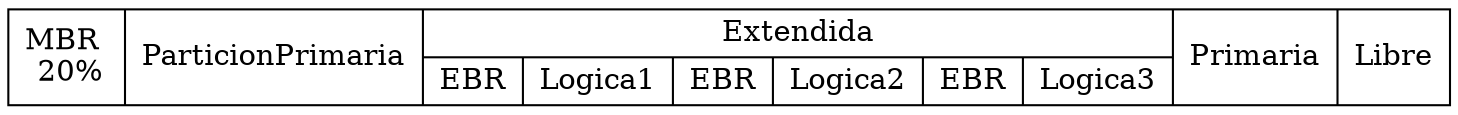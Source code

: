 digraph G {
		node [shape=record];struct1 [label="MBR &#92;n 20%|ParticionPrimaria|{ Extendida | {EBR | Logica1 | EBR | Logica2 | EBR | Logica3}}|Primaria |Libre "];}